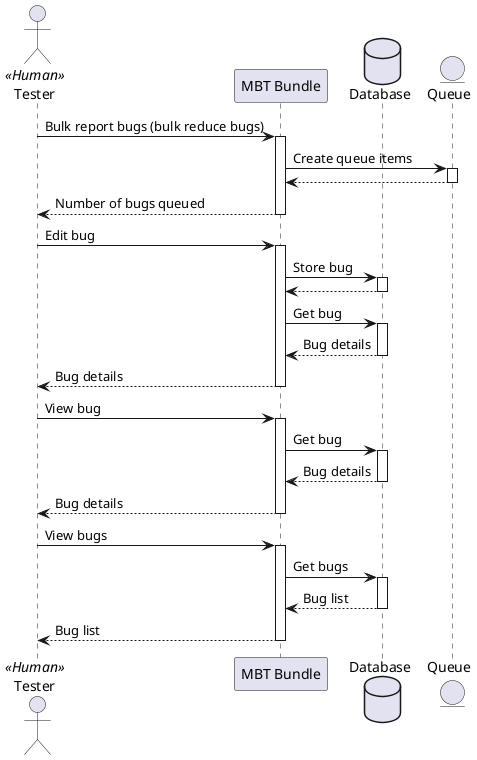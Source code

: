@startuml

actor Tester as tester << Human >>
participant "MBT Bundle" as bundle
database Database as database
entity Queue as queue

tester -> bundle : Bulk report bugs (bulk reduce bugs)
activate bundle
bundle -> queue : Create queue items
activate queue
queue --> bundle
deactivate queue
bundle --> tester : Number of bugs queued
deactivate bundle

tester -> bundle : Edit bug
activate bundle
bundle -> database : Store bug
activate database
database --> bundle
deactivate database
bundle -> database : Get bug
activate database
database --> bundle : Bug details
deactivate database
bundle --> tester : Bug details
deactivate bundle

tester -> bundle : View bug
activate bundle
bundle -> database : Get bug
activate database
database --> bundle : Bug details
deactivate database
bundle --> tester : Bug details
deactivate bundle

tester -> bundle : View bugs
activate bundle
bundle -> database : Get bugs
activate database
database --> bundle : Bug list
deactivate database
bundle --> tester : Bug list
deactivate bundle

@enduml

